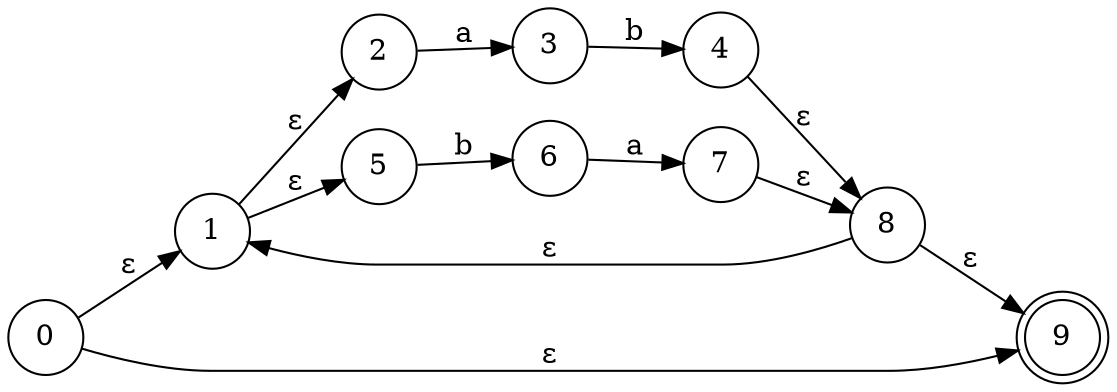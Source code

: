 // Diagrama AFN
strict digraph {
	rankdir=LR
	node [shape=circle]
	0 -> 1 [label="ε"]
	1 -> 2 [label="ε"]
	2 -> 3 [label=a]
	3 -> 4 [label=b]
	2 -> 3
	1 -> 5 [label="ε"]
	5 -> 6 [label=b]
	6 -> 7 [label=a]
	5 -> 6
	4 -> 8 [label="ε"]
	7 -> 8 [label="ε"]
	1 -> 2
	8 -> 1 [label="ε"]
	8 -> 9 [label="ε"]
	0 -> 9 [label="ε"]
	9 [shape=doublecircle]
}
